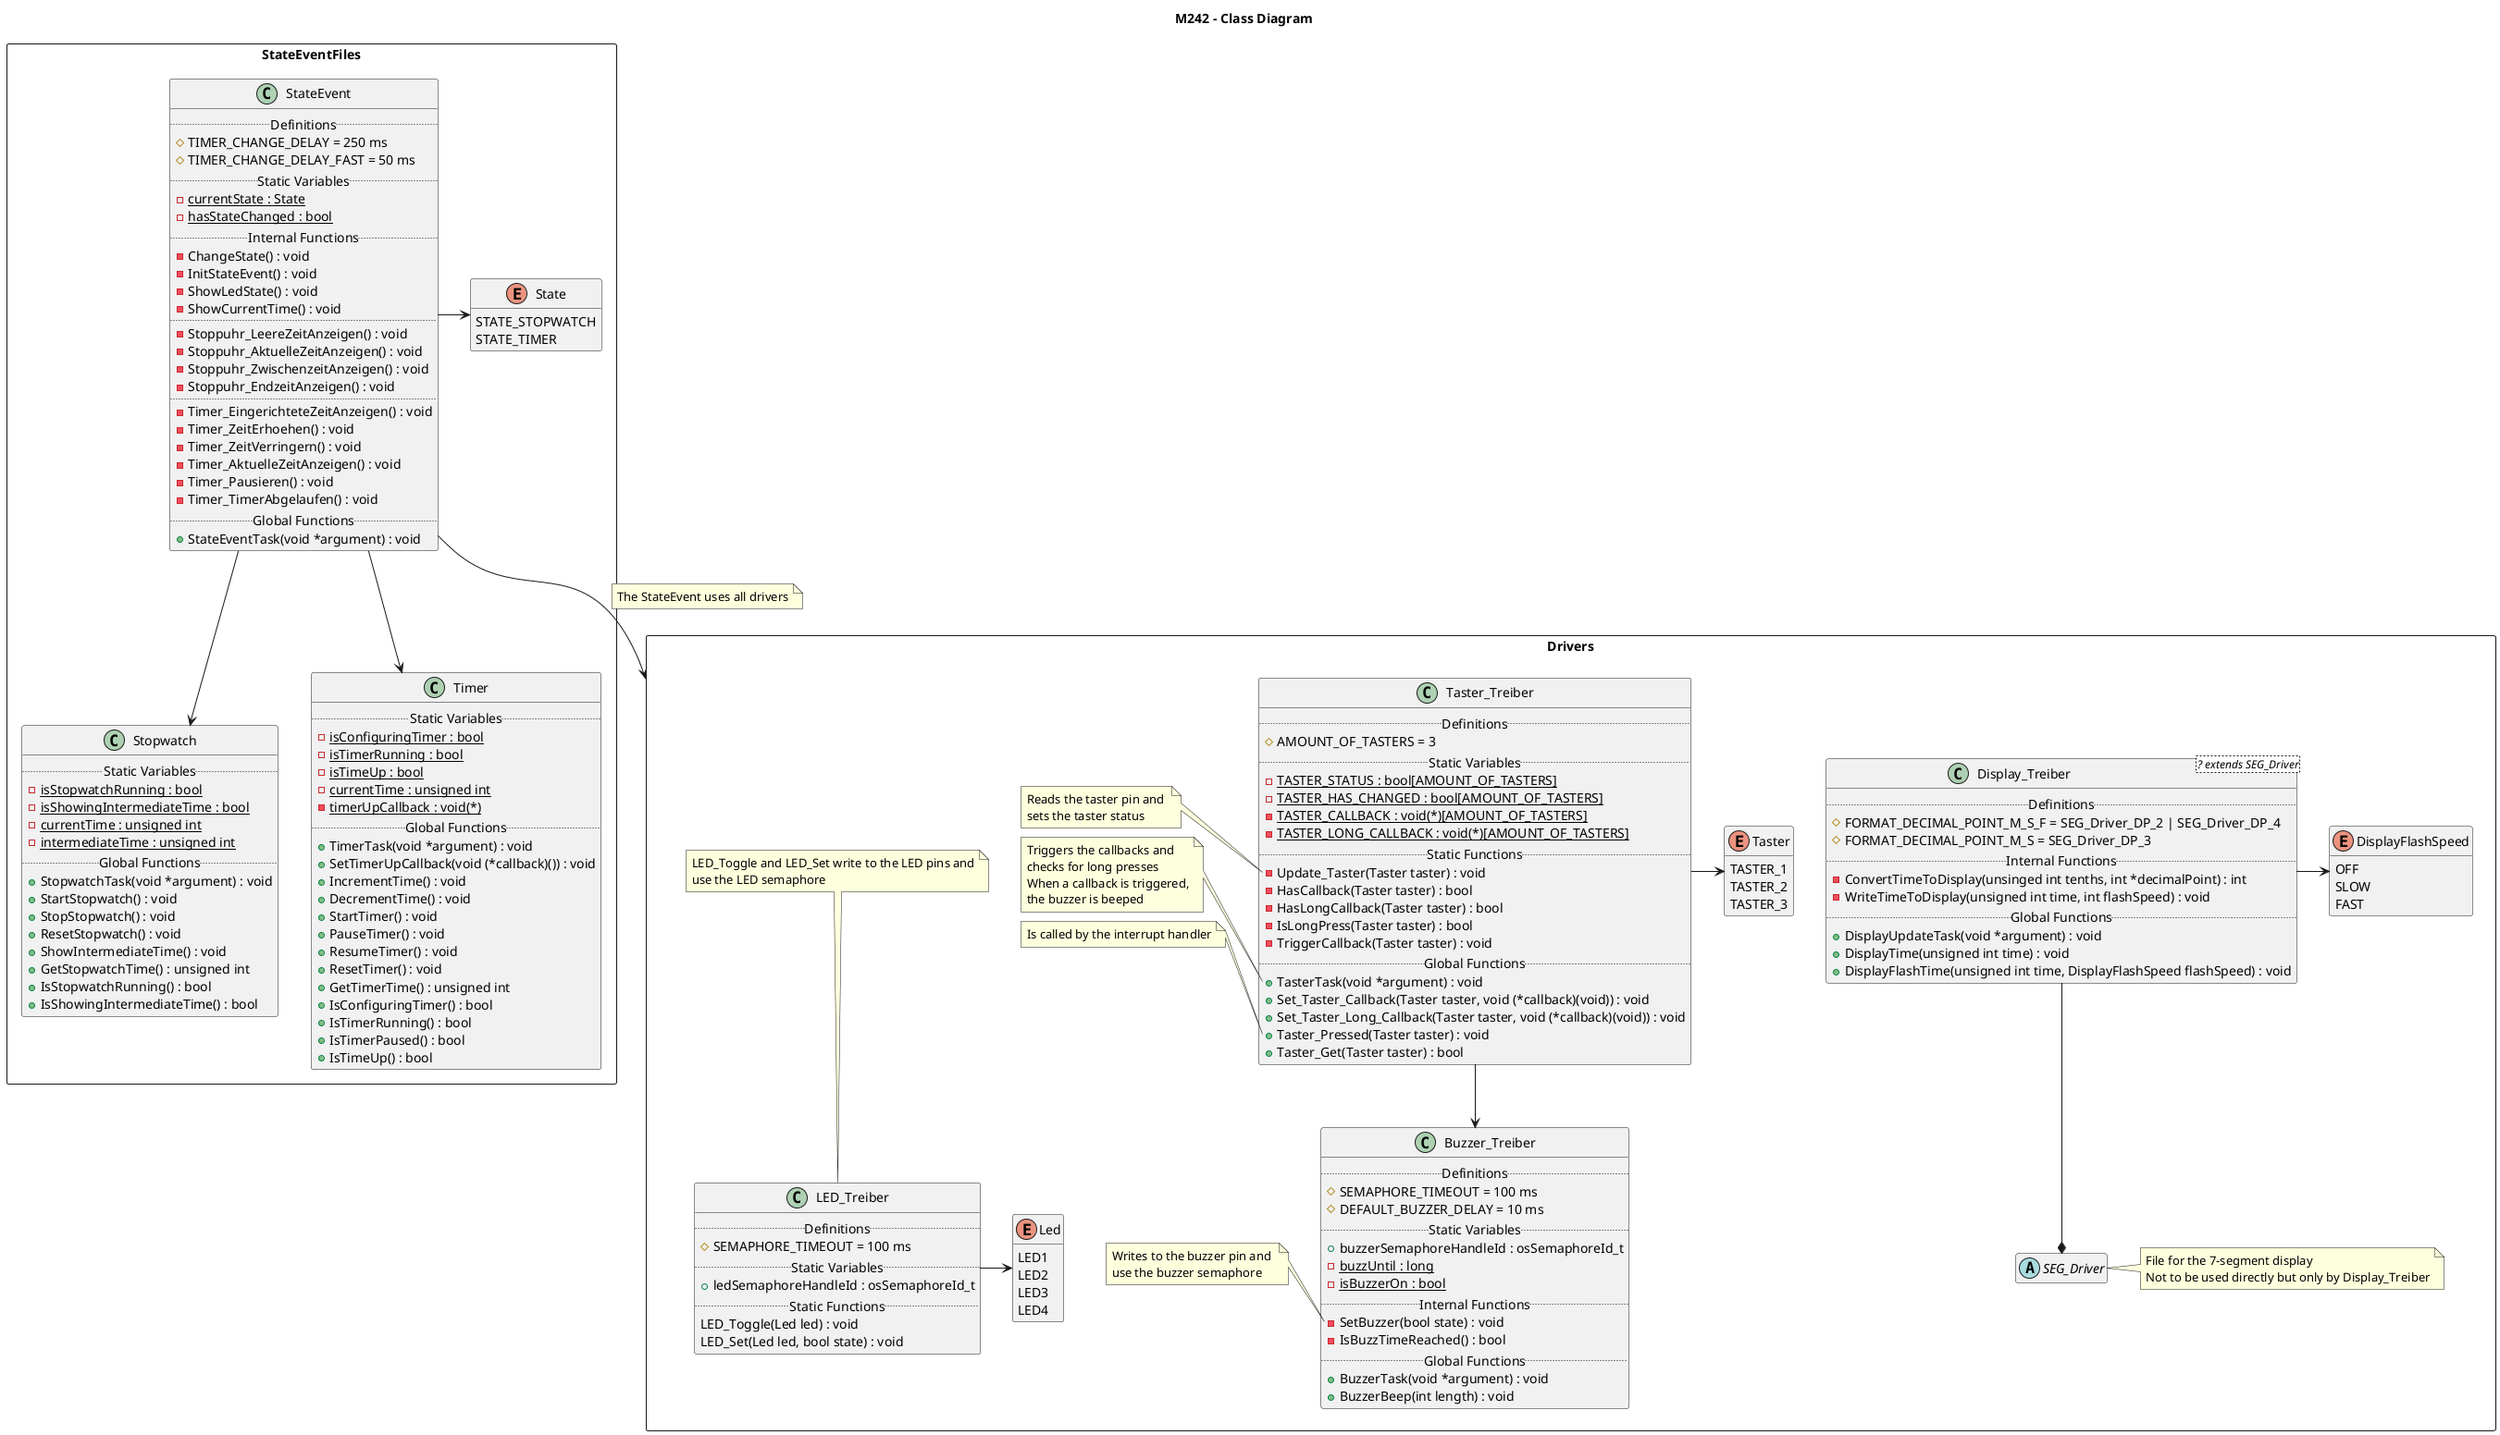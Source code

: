 @startuml "M242 - Class Diagram"
title M242 - Class Diagram
hide empty members

package StateEventFiles <<Rectangle>> {
    class StateEvent
    {
        .. Definitions ..
        # TIMER_CHANGE_DELAY = 250 ms
        # TIMER_CHANGE_DELAY_FAST = 50 ms
        .. Static Variables ..
        - {static} currentState : State
        - {static} hasStateChanged : bool
        .. Internal Functions ..
        - ChangeState() : void
        - InitStateEvent() : void
        - ShowLedState() : void
        - ShowCurrentTime() : void
        ..
        - Stoppuhr_LeereZeitAnzeigen() : void
        - Stoppuhr_AktuelleZeitAnzeigen() : void
        - Stoppuhr_ZwischenzeitAnzeigen() : void
        - Stoppuhr_EndzeitAnzeigen() : void
        ..
        - Timer_EingerichteteZeitAnzeigen() : void
        - Timer_ZeitErhoehen() : void
        - Timer_ZeitVerringern() : void
        - Timer_AktuelleZeitAnzeigen() : void
        - Timer_Pausieren() : void
        - Timer_TimerAbgelaufen() : void
        .. Global Functions ..
        + StateEventTask(void *argument) : void
    }
    enum State
    {
        STATE_STOPWATCH
        STATE_TIMER
    }
    StateEvent -> State

    class Stopwatch
    {
        .. Static Variables ..
        - {static} isStopwatchRunning : bool
        - {static} isShowingIntermediateTime : bool
        - {static} currentTime : unsigned int
        - {static} intermediateTime : unsigned int
        .. Global Functions ..
        + StopwatchTask(void *argument) : void
        + StartStopwatch() : void
        + StopStopwatch() : void
        + ResetStopwatch() : void
        + ShowIntermediateTime() : void
        + GetStopwatchTime() : unsigned int
        + IsStopwatchRunning() : bool
        + IsShowingIntermediateTime() : bool
    }

    class Timer
    {
        .. Static Variables ..
        - {static} isConfiguringTimer : bool
        - {static} isTimerRunning : bool
        - {static} isTimeUp : bool
        - {static} currentTime : unsigned int
        - {static} timerUpCallback : void(*)
        .. Global Functions ..
        + TimerTask(void *argument) : void
        + SetTimerUpCallback(void (*callback)()) : void
        + IncrementTime() : void
        + DecrementTime() : void
        + StartTimer() : void
        + PauseTimer() : void
        + ResumeTimer() : void
        + ResetTimer() : void
        + GetTimerTime() : unsigned int
        + IsConfiguringTimer() : bool
        + IsTimerRunning() : bool
        + IsTimerPaused() : bool
        + IsTimeUp() : bool
    }

    ' Includes
    StateEvent --> Timer
    StateEvent --> Stopwatch

}

package Drivers <<Rectangle>>
{
    class Buzzer_Treiber
    {
        .. Definitions ..
        # SEMAPHORE_TIMEOUT = 100 ms
        # DEFAULT_BUZZER_DELAY = 10 ms
        .. Static Variables ..
        + buzzerSemaphoreHandleId : osSemaphoreId_t
        - {static} buzzUntil : long
        - {static} isBuzzerOn : bool
        .. Internal Functions ..
        - SetBuzzer(bool state) : void
        - IsBuzzTimeReached() : bool
        .. Global Functions ..
        + BuzzerTask(void *argument) : void
        + BuzzerBeep(int length) : void
    }
    note left of Buzzer_Treiber::SetBuzzer
      Writes to the buzzer pin and 
      use the buzzer semaphore
    end note

    abstract SEG_Driver {}
    note right of SEG_Driver
        File for the 7-segment display
        Not to be used directly but only by Display_Treiber
    end note

    class Display_Treiber <? extends SEG_Driver> 
    {
        .. Definitions ..
        # FORMAT_DECIMAL_POINT_M_S_F = SEG_Driver_DP_2 | SEG_Driver_DP_4
        # FORMAT_DECIMAL_POINT_M_S = SEG_Driver_DP_3
        .. Internal Functions ..
        - ConvertTimeToDisplay(unsinged int tenths, int *decimalPoint) : int
        - WriteTimeToDisplay(unsigned int time, int flashSpeed) : void
        .. Global Functions ..
        + DisplayUpdateTask(void *argument) : void
        + DisplayTime(unsigned int time) : void
        + DisplayFlashTime(unsigned int time, DisplayFlashSpeed flashSpeed) : void
    }
    enum DisplayFlashSpeed
    {
        OFF
        SLOW
        FAST
    }
    Display_Treiber --* SEG_Driver
    Display_Treiber -> DisplayFlashSpeed

    class LED_Treiber
    {
        .. Definitions ..
        # SEMAPHORE_TIMEOUT = 100 ms
        .. Static Variables ..
        + ledSemaphoreHandleId : osSemaphoreId_t
        .. Static Functions ..
        LED_Toggle(Led led) : void
        LED_Set(Led led, bool state) : void
    }
    note top of LED_Treiber
        LED_Toggle and LED_Set write to the LED pins and
        use the LED semaphore
    end note
    enum Led
    {
        LED1
        LED2
        LED3
        LED4
    }
    LED_Treiber -> Led

    class Taster_Treiber
    {
        .. Definitions ..
        # AMOUNT_OF_TASTERS = 3
        .. Static Variables ..
        - {static} TASTER_STATUS : bool[AMOUNT_OF_TASTERS]
        - {static} TASTER_HAS_CHANGED : bool[AMOUNT_OF_TASTERS]
        - {static} TASTER_CALLBACK : void(*)[AMOUNT_OF_TASTERS]
        - {static} TASTER_LONG_CALLBACK : void(*)[AMOUNT_OF_TASTERS]
        .. Static Functions ..
        - Update_Taster(Taster taster) : void
        - HasCallback(Taster taster) : bool
        - HasLongCallback(Taster taster) : bool
        - IsLongPress(Taster taster) : bool
        - TriggerCallback(Taster taster) : void
        .. Global Functions ..
        + TasterTask(void *argument) : void
        + Set_Taster_Callback(Taster taster, void (*callback)(void)) : void
        + Set_Taster_Long_Callback(Taster taster, void (*callback)(void)) : void
        + Taster_Pressed(Taster taster) : void
        + Taster_Get(Taster taster) : bool
    }
    note left of Taster_Treiber::Update_Taster
        Reads the taster pin and 
        sets the taster status
    end note
    note left of Taster_Treiber::TasterTask
        Triggers the callbacks and 
        checks for long presses
        When a callback is triggered,
        the buzzer is beeped
    end note
    note left of Taster_Treiber::Taster_Pressed
        Is called by the interrupt handler
    end note
    enum Taster
    {
        TASTER_1
        TASTER_2
        TASTER_3
    }
    Taster_Treiber -> Taster
    Taster_Treiber --> Buzzer_Treiber
}
StateEvent --> Drivers
note on link
    The StateEvent uses all drivers
end note

@enduml